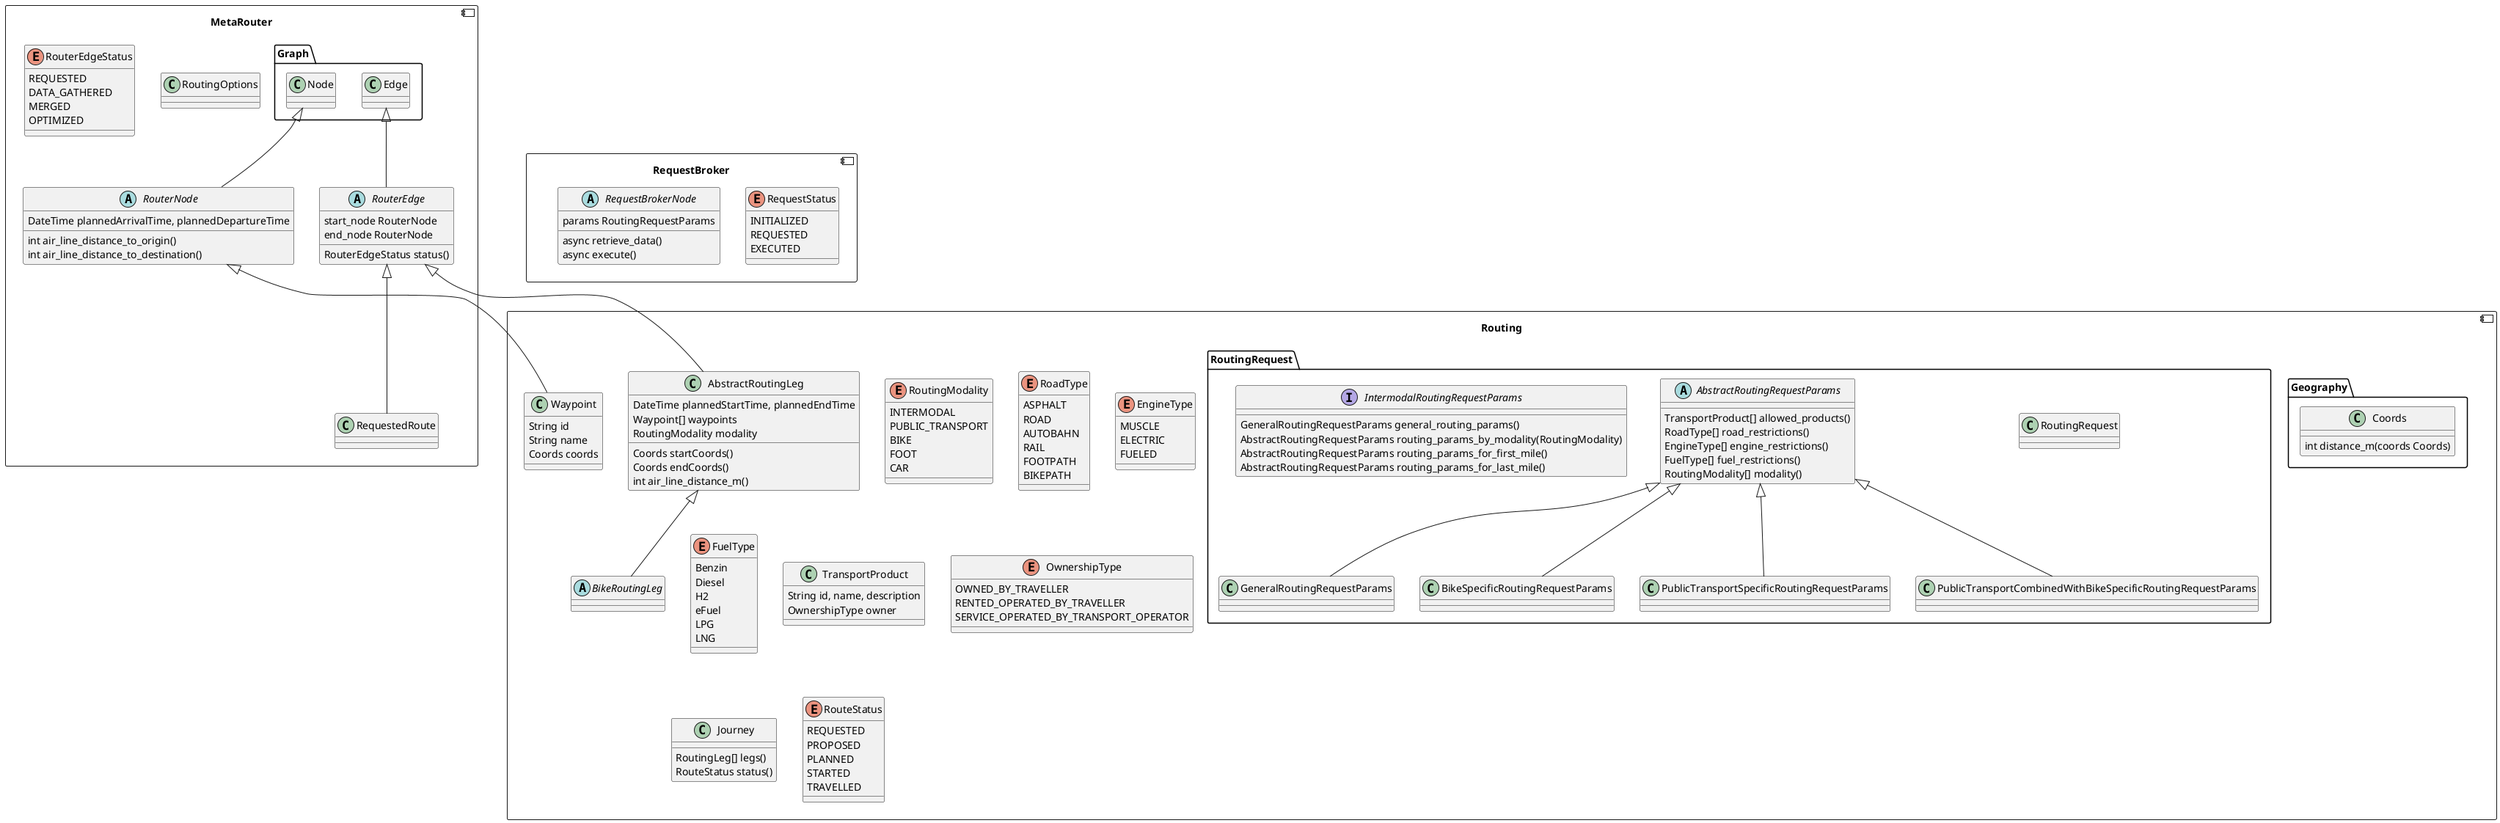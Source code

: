 @startuml
'https://plantuml.com/class-diagram
'skinparam nodesep 10
'skinparam ranksep 20

component Routing {

    enum RoutingModality {
        INTERMODAL
        PUBLIC_TRANSPORT
        BIKE
        FOOT
        CAR
    }

    enum RoadType {
        ASPHALT
        ROAD
        AUTOBAHN
        RAIL
        FOOTPATH
        BIKEPATH
    }
    enum EngineType {
        MUSCLE
        ELECTRIC
        FUELED
    }
    enum FuelType {
        Benzin
        Diesel
        H2
        eFuel
        LPG
        LNG
    }
    class TransportProduct {
        String id, name, description
        OwnershipType owner
    }

    enum OwnershipType {
        OWNED_BY_TRAVELLER
        RENTED_OPERATED_BY_TRAVELLER
        SERVICE_OPERATED_BY_TRANSPORT_OPERATOR
    }

    abstract class AbstractRoutingLeg
    abstract class BikeRoutingLeg

    class Journey {
        RoutingLeg[] legs()
        RouteStatus status()
    }

    package Geography {
        class Coords {
            int distance_m(coords Coords)
        }

    }


    package RoutingRequest {
        class RoutingRequest {

        }
        abstract class AbstractRoutingRequestParams {
            TransportProduct[] allowed_products()
            RoadType[] road_restrictions()
            EngineType[] engine_restrictions()
            FuelType[] fuel_restrictions()
            RoutingModality[] modality()
        }
        AbstractRoutingRequestParams <|-- GeneralRoutingRequestParams
        AbstractRoutingRequestParams <|-- BikeSpecificRoutingRequestParams
        AbstractRoutingRequestParams <|-- PublicTransportSpecificRoutingRequestParams
        AbstractRoutingRequestParams <|-- PublicTransportCombinedWithBikeSpecificRoutingRequestParams

        interface IntermodalRoutingRequestParams {
            GeneralRoutingRequestParams general_routing_params()
            AbstractRoutingRequestParams routing_params_by_modality(RoutingModality)
            AbstractRoutingRequestParams routing_params_for_first_mile()
            AbstractRoutingRequestParams routing_params_for_last_mile()
        }

    }

    class Waypoint {
        String id
        String name
        Coords coords
    }

    class AbstractRoutingLeg {
        DateTime plannedStartTime, plannedEndTime
        Coords startCoords()
        Coords endCoords()
        int air_line_distance_m()
        Waypoint[] waypoints
        RoutingModality modality
    }

    AbstractRoutingLeg <|-- BikeRoutingLeg

    enum RouteStatus {
        REQUESTED
        PROPOSED
        PLANNED
        STARTED
        TRAVELLED
    }
}

Routing --[hidden]> MetaRouter

component MetaRouter {
    class RoutingOptions

    abstract class RouterNode {
        DateTime plannedArrivalTime, plannedDepartureTime
        int air_line_distance_to_origin()
        int air_line_distance_to_destination()

    }
    abstract class RouterEdge {
        start_node RouterNode
        end_node RouterNode
        RouterEdgeStatus status()
    }

    RouterNode <|-- Waypoint
    RouterEdge <|-- AbstractRoutingLeg
    RouterEdge <|-- RequestedRoute

    enum RouterEdgeStatus {
        REQUESTED
        DATA_GATHERED
        MERGED
        OPTIMIZED
    }

    package Graph {
        class Node
        class Edge

    }

    Node <|-- RouterNode
    Edge <|-- RouterEdge


}
MetaRouter --[hidden]> RequestBroker

component RequestBroker {
    enum RequestStatus {
        INITIALIZED
        REQUESTED
        EXECUTED
    }

    abstract class RequestBrokerNode {
        params RoutingRequestParams
        async retrieve_data()
        async execute()
    }
}




@enduml